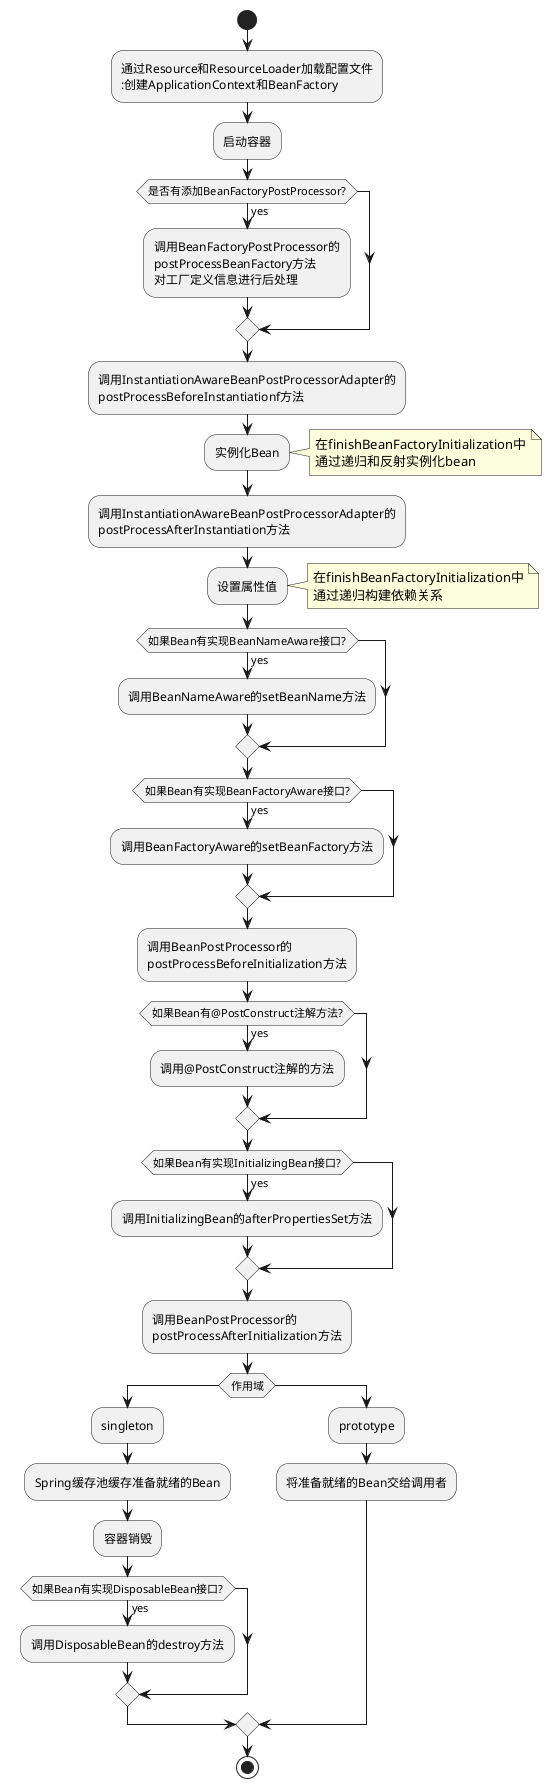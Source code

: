 @startuml
start
:通过Resource和ResourceLoader加载配置文件
:创建ApplicationContext和BeanFactory;
:启动容器;
if (是否有添加BeanFactoryPostProcessor?) then (yes)
  :调用BeanFactoryPostProcessor的
  postProcessBeanFactory方法
  对工厂定义信息进行后处理;
endif
:调用InstantiationAwareBeanPostProcessorAdapter的
postProcessBeforeInstantiationf方法;
:实例化Bean;
note right
    在finishBeanFactoryInitialization中
    通过递归和反射实例化bean
end note
:调用InstantiationAwareBeanPostProcessorAdapter的
postProcessAfterInstantiation方法;
:设置属性值;
note right
    在finishBeanFactoryInitialization中
    通过递归构建依赖关系
end note
if (如果Bean有实现BeanNameAware接口?) then (yes)
  :调用BeanNameAware的setBeanName方法;
endif
if (如果Bean有实现BeanFactoryAware接口?) then (yes)
  :调用BeanFactoryAware的setBeanFactory方法;
endif
:调用BeanPostProcessor的
postProcessBeforeInitialization方法;
if (如果Bean有@PostConstruct注解方法?) then (yes)
  :调用@PostConstruct注解的方法;
endif
if (如果Bean有实现InitializingBean接口?) then (yes)
  :调用InitializingBean的afterPropertiesSet方法;
endif
:调用BeanPostProcessor的
postProcessAfterInitialization方法;
if (作用域) then
  :singleton;
  :Spring缓存池缓存准备就绪的Bean;
  :容器销毁;
  if (如果Bean有实现DisposableBean接口?) then (yes)
    :调用DisposableBean的destroy方法;
  endif
else
  :prototype;
  :将准备就绪的Bean交给调用者;
endif
stop
@enduml